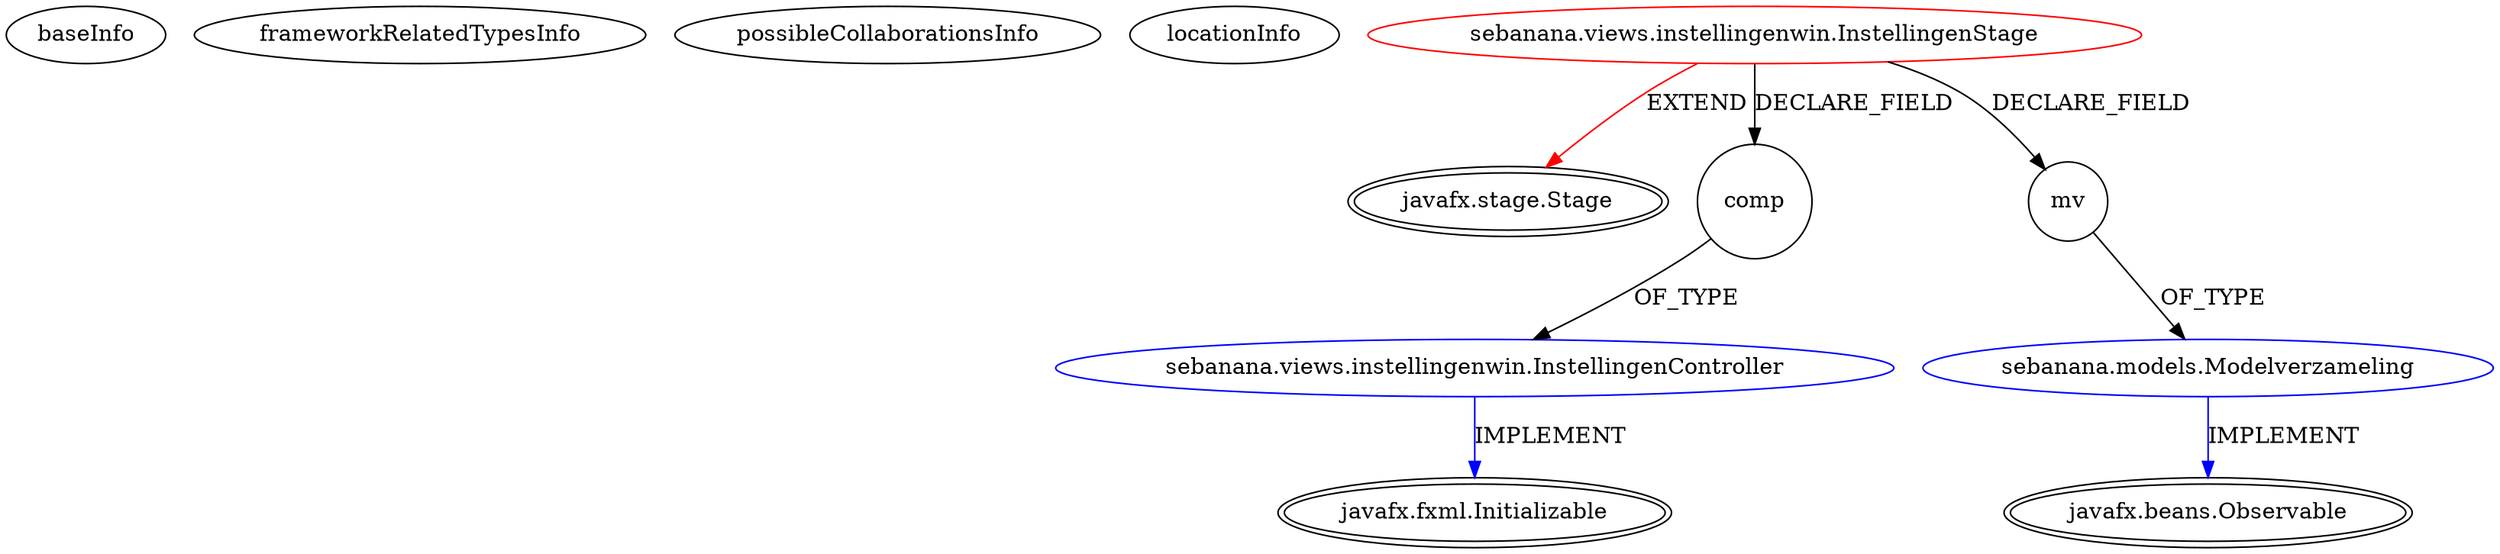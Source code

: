 digraph {
baseInfo[graphId=4140,category="extension_graph",isAnonymous=false,possibleRelation=true]
frameworkRelatedTypesInfo[0="javafx.stage.Stage"]
possibleCollaborationsInfo[0="4140~FIELD_DECLARATION-~javafx.stage.Stage ~javafx.beans.Observable ~false~false",1="4140~FIELD_DECLARATION-~javafx.stage.Stage ~javafx.fxml.Initializable ~false~false"]
locationInfo[projectName="sebbafer-Sebanana",filePath="/sebbafer-Sebanana/Sebanana-master/src/sebanana/views/instellingenwin/InstellingenStage.java",contextSignature="InstellingenStage",graphId="4140"]
0[label="sebanana.views.instellingenwin.InstellingenStage",vertexType="ROOT_CLIENT_CLASS_DECLARATION",isFrameworkType=false,color=red]
1[label="javafx.stage.Stage",vertexType="FRAMEWORK_CLASS_TYPE",isFrameworkType=true,peripheries=2]
2[label="comp",vertexType="FIELD_DECLARATION",isFrameworkType=false,shape=circle]
3[label="sebanana.views.instellingenwin.InstellingenController",vertexType="REFERENCE_CLIENT_CLASS_DECLARATION",isFrameworkType=false,color=blue]
4[label="javafx.fxml.Initializable",vertexType="FRAMEWORK_INTERFACE_TYPE",isFrameworkType=true,peripheries=2]
5[label="mv",vertexType="FIELD_DECLARATION",isFrameworkType=false,shape=circle]
6[label="sebanana.models.Modelverzameling",vertexType="REFERENCE_CLIENT_CLASS_DECLARATION",isFrameworkType=false,color=blue]
7[label="javafx.beans.Observable",vertexType="FRAMEWORK_INTERFACE_TYPE",isFrameworkType=true,peripheries=2]
0->1[label="EXTEND",color=red]
0->2[label="DECLARE_FIELD"]
3->4[label="IMPLEMENT",color=blue]
2->3[label="OF_TYPE"]
0->5[label="DECLARE_FIELD"]
6->7[label="IMPLEMENT",color=blue]
5->6[label="OF_TYPE"]
}
